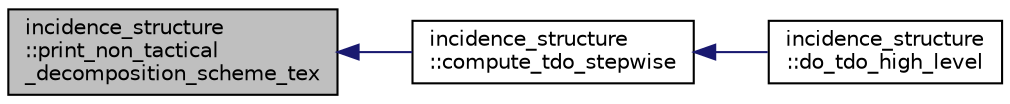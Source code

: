digraph "incidence_structure::print_non_tactical_decomposition_scheme_tex"
{
  edge [fontname="Helvetica",fontsize="10",labelfontname="Helvetica",labelfontsize="10"];
  node [fontname="Helvetica",fontsize="10",shape=record];
  rankdir="LR";
  Node6006 [label="incidence_structure\l::print_non_tactical\l_decomposition_scheme_tex",height=0.2,width=0.4,color="black", fillcolor="grey75", style="filled", fontcolor="black"];
  Node6006 -> Node6007 [dir="back",color="midnightblue",fontsize="10",style="solid",fontname="Helvetica"];
  Node6007 [label="incidence_structure\l::compute_tdo_stepwise",height=0.2,width=0.4,color="black", fillcolor="white", style="filled",URL="$da/d8a/classincidence__structure.html#a91a7039b74c96b39bcd084b02181f191"];
  Node6007 -> Node6008 [dir="back",color="midnightblue",fontsize="10",style="solid",fontname="Helvetica"];
  Node6008 [label="incidence_structure\l::do_tdo_high_level",height=0.2,width=0.4,color="black", fillcolor="white", style="filled",URL="$da/d8a/classincidence__structure.html#a8840e820448ad980279f244a90888b77"];
}
